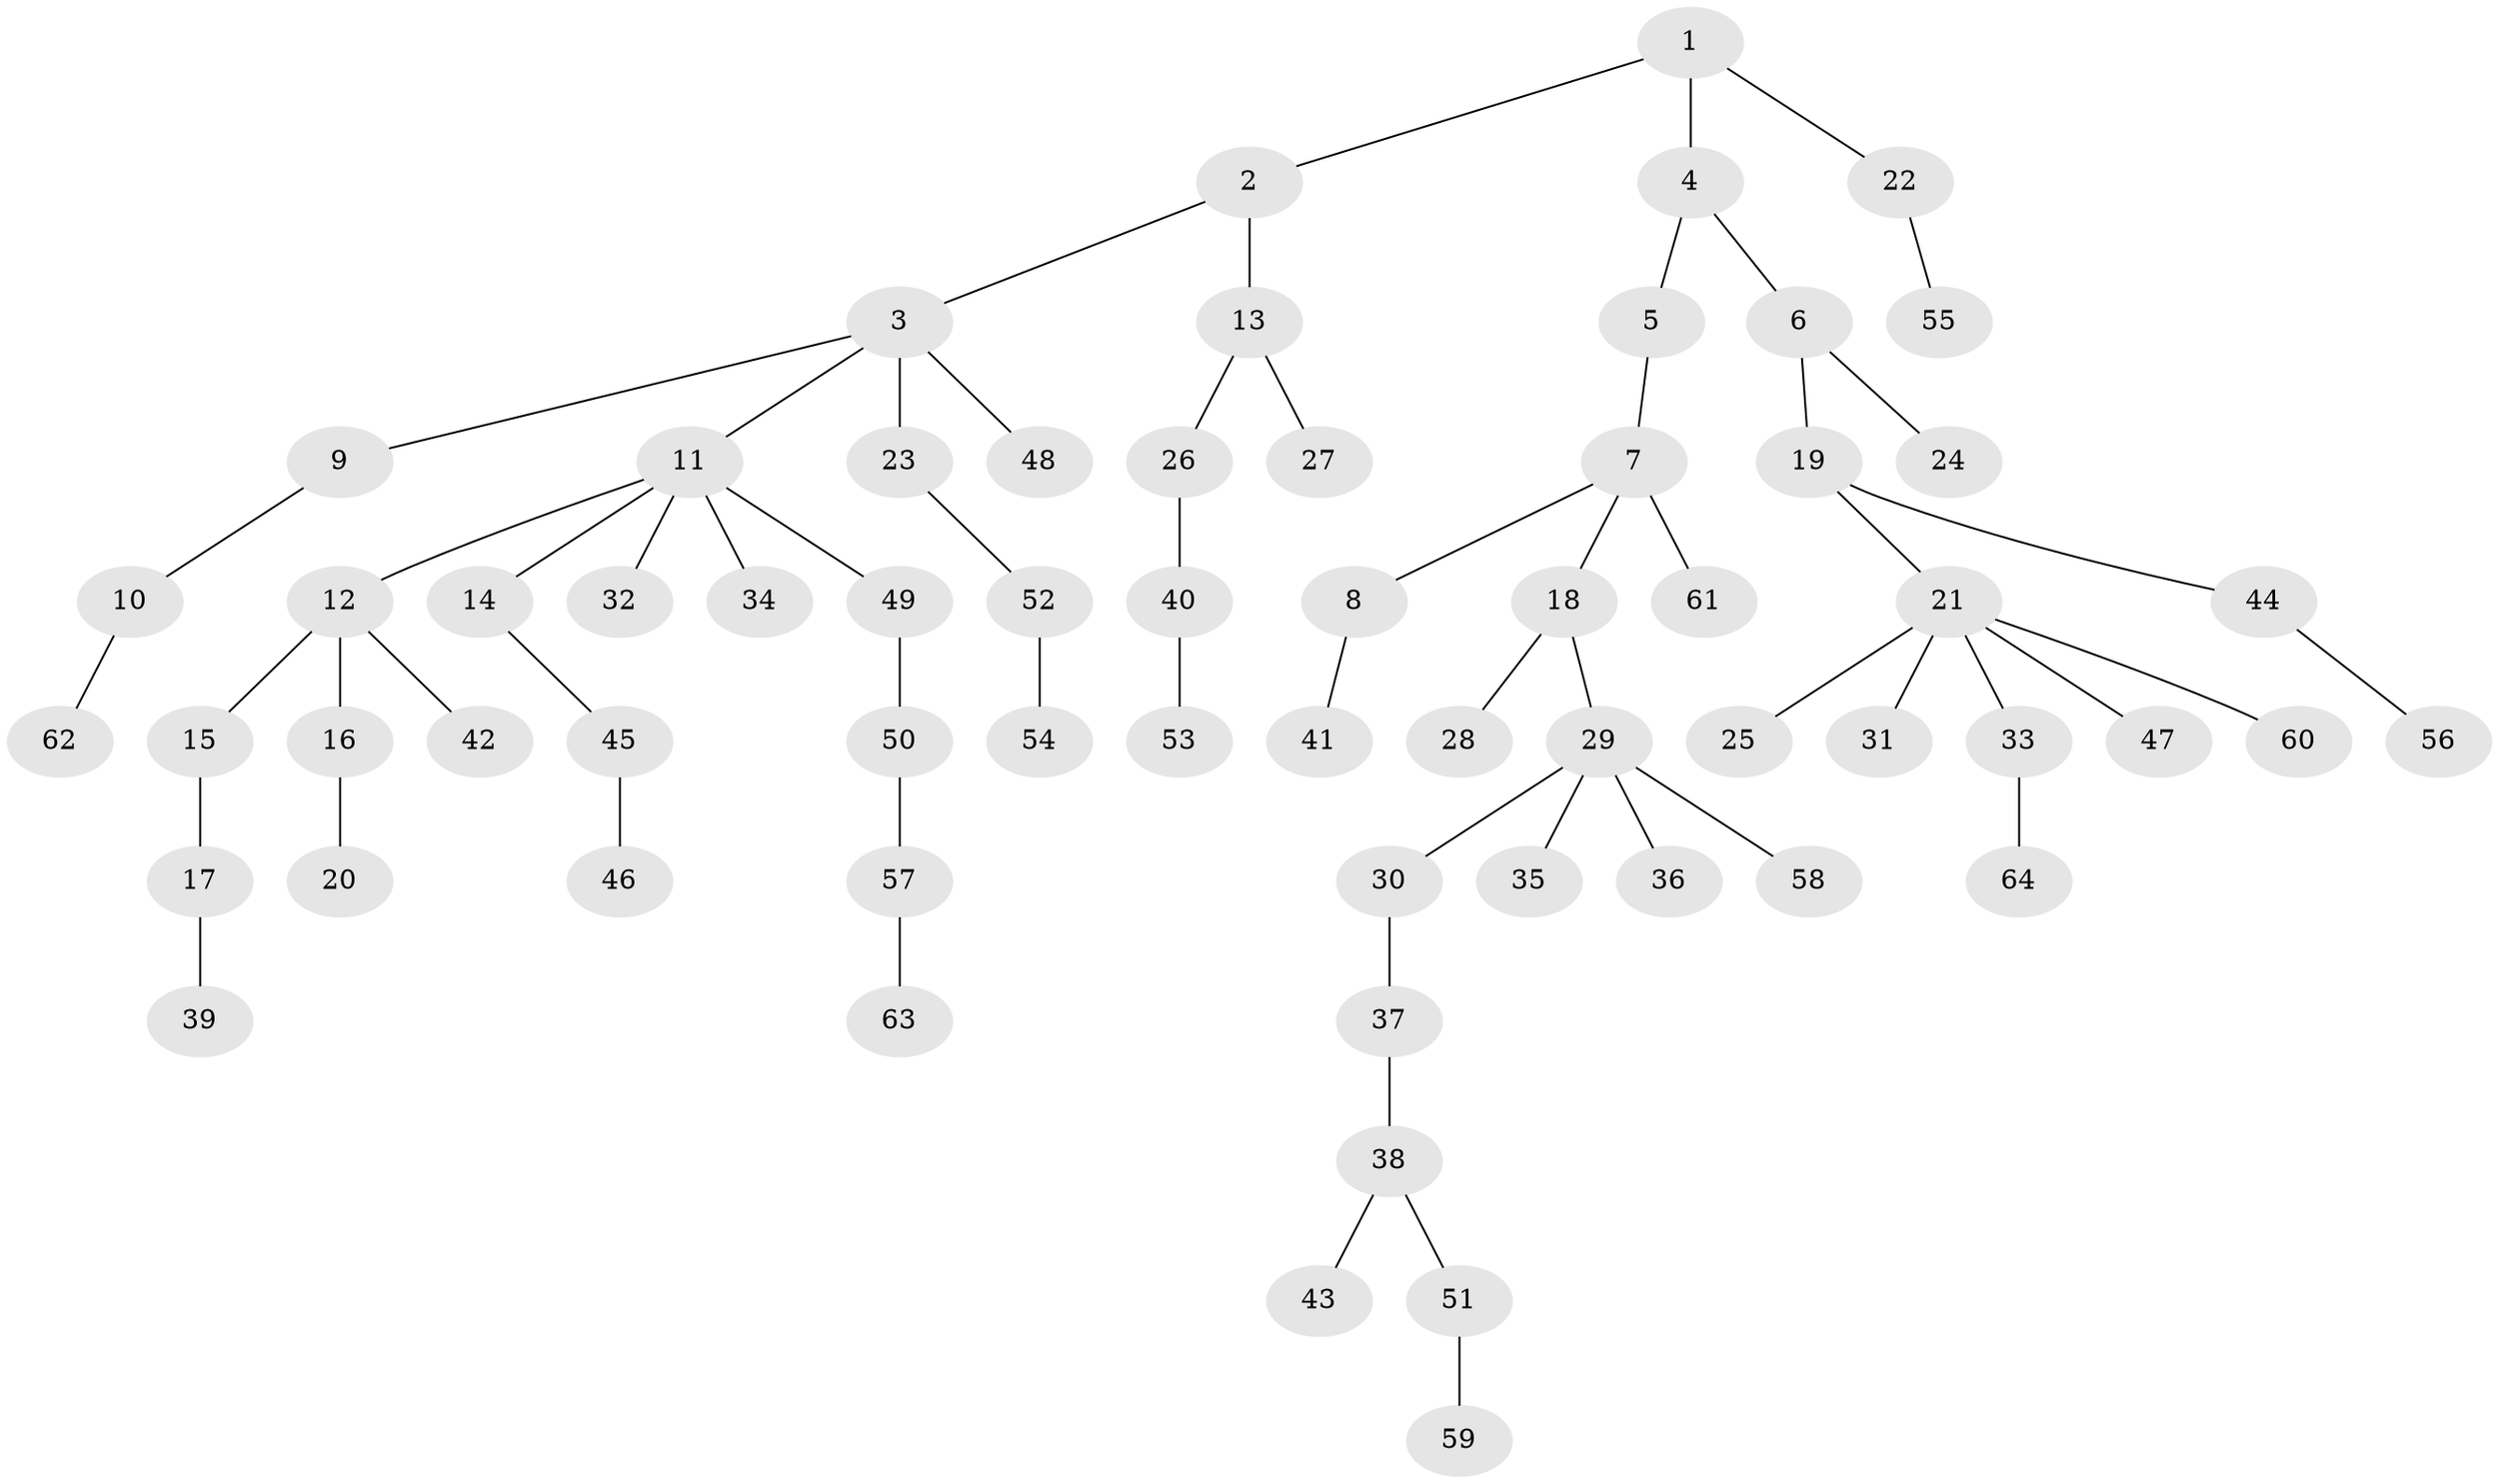 // coarse degree distribution, {4: 0.125, 2: 0.375, 3: 0.09375, 1: 0.40625}
// Generated by graph-tools (version 1.1) at 2025/51/03/04/25 22:51:42]
// undirected, 64 vertices, 63 edges
graph export_dot {
  node [color=gray90,style=filled];
  1;
  2;
  3;
  4;
  5;
  6;
  7;
  8;
  9;
  10;
  11;
  12;
  13;
  14;
  15;
  16;
  17;
  18;
  19;
  20;
  21;
  22;
  23;
  24;
  25;
  26;
  27;
  28;
  29;
  30;
  31;
  32;
  33;
  34;
  35;
  36;
  37;
  38;
  39;
  40;
  41;
  42;
  43;
  44;
  45;
  46;
  47;
  48;
  49;
  50;
  51;
  52;
  53;
  54;
  55;
  56;
  57;
  58;
  59;
  60;
  61;
  62;
  63;
  64;
  1 -- 2;
  1 -- 4;
  1 -- 22;
  2 -- 3;
  2 -- 13;
  3 -- 9;
  3 -- 11;
  3 -- 23;
  3 -- 48;
  4 -- 5;
  4 -- 6;
  5 -- 7;
  6 -- 19;
  6 -- 24;
  7 -- 8;
  7 -- 18;
  7 -- 61;
  8 -- 41;
  9 -- 10;
  10 -- 62;
  11 -- 12;
  11 -- 14;
  11 -- 32;
  11 -- 34;
  11 -- 49;
  12 -- 15;
  12 -- 16;
  12 -- 42;
  13 -- 26;
  13 -- 27;
  14 -- 45;
  15 -- 17;
  16 -- 20;
  17 -- 39;
  18 -- 28;
  18 -- 29;
  19 -- 21;
  19 -- 44;
  21 -- 25;
  21 -- 31;
  21 -- 33;
  21 -- 47;
  21 -- 60;
  22 -- 55;
  23 -- 52;
  26 -- 40;
  29 -- 30;
  29 -- 35;
  29 -- 36;
  29 -- 58;
  30 -- 37;
  33 -- 64;
  37 -- 38;
  38 -- 43;
  38 -- 51;
  40 -- 53;
  44 -- 56;
  45 -- 46;
  49 -- 50;
  50 -- 57;
  51 -- 59;
  52 -- 54;
  57 -- 63;
}
